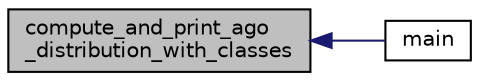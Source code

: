 digraph "compute_and_print_ago_distribution_with_classes"
{
  edge [fontname="Helvetica",fontsize="10",labelfontname="Helvetica",labelfontsize="10"];
  node [fontname="Helvetica",fontsize="10",shape=record];
  rankdir="LR";
  Node380 [label="compute_and_print_ago\l_distribution_with_classes",height=0.2,width=0.4,color="black", fillcolor="grey75", style="filled", fontcolor="black"];
  Node380 -> Node381 [dir="back",color="midnightblue",fontsize="10",style="solid",fontname="Helvetica"];
  Node381 [label="main",height=0.2,width=0.4,color="black", fillcolor="white", style="filled",URL="$d0/de6/projective__space__main_8_c.html#a3c04138a5bfe5d72780bb7e82a18e627"];
}
